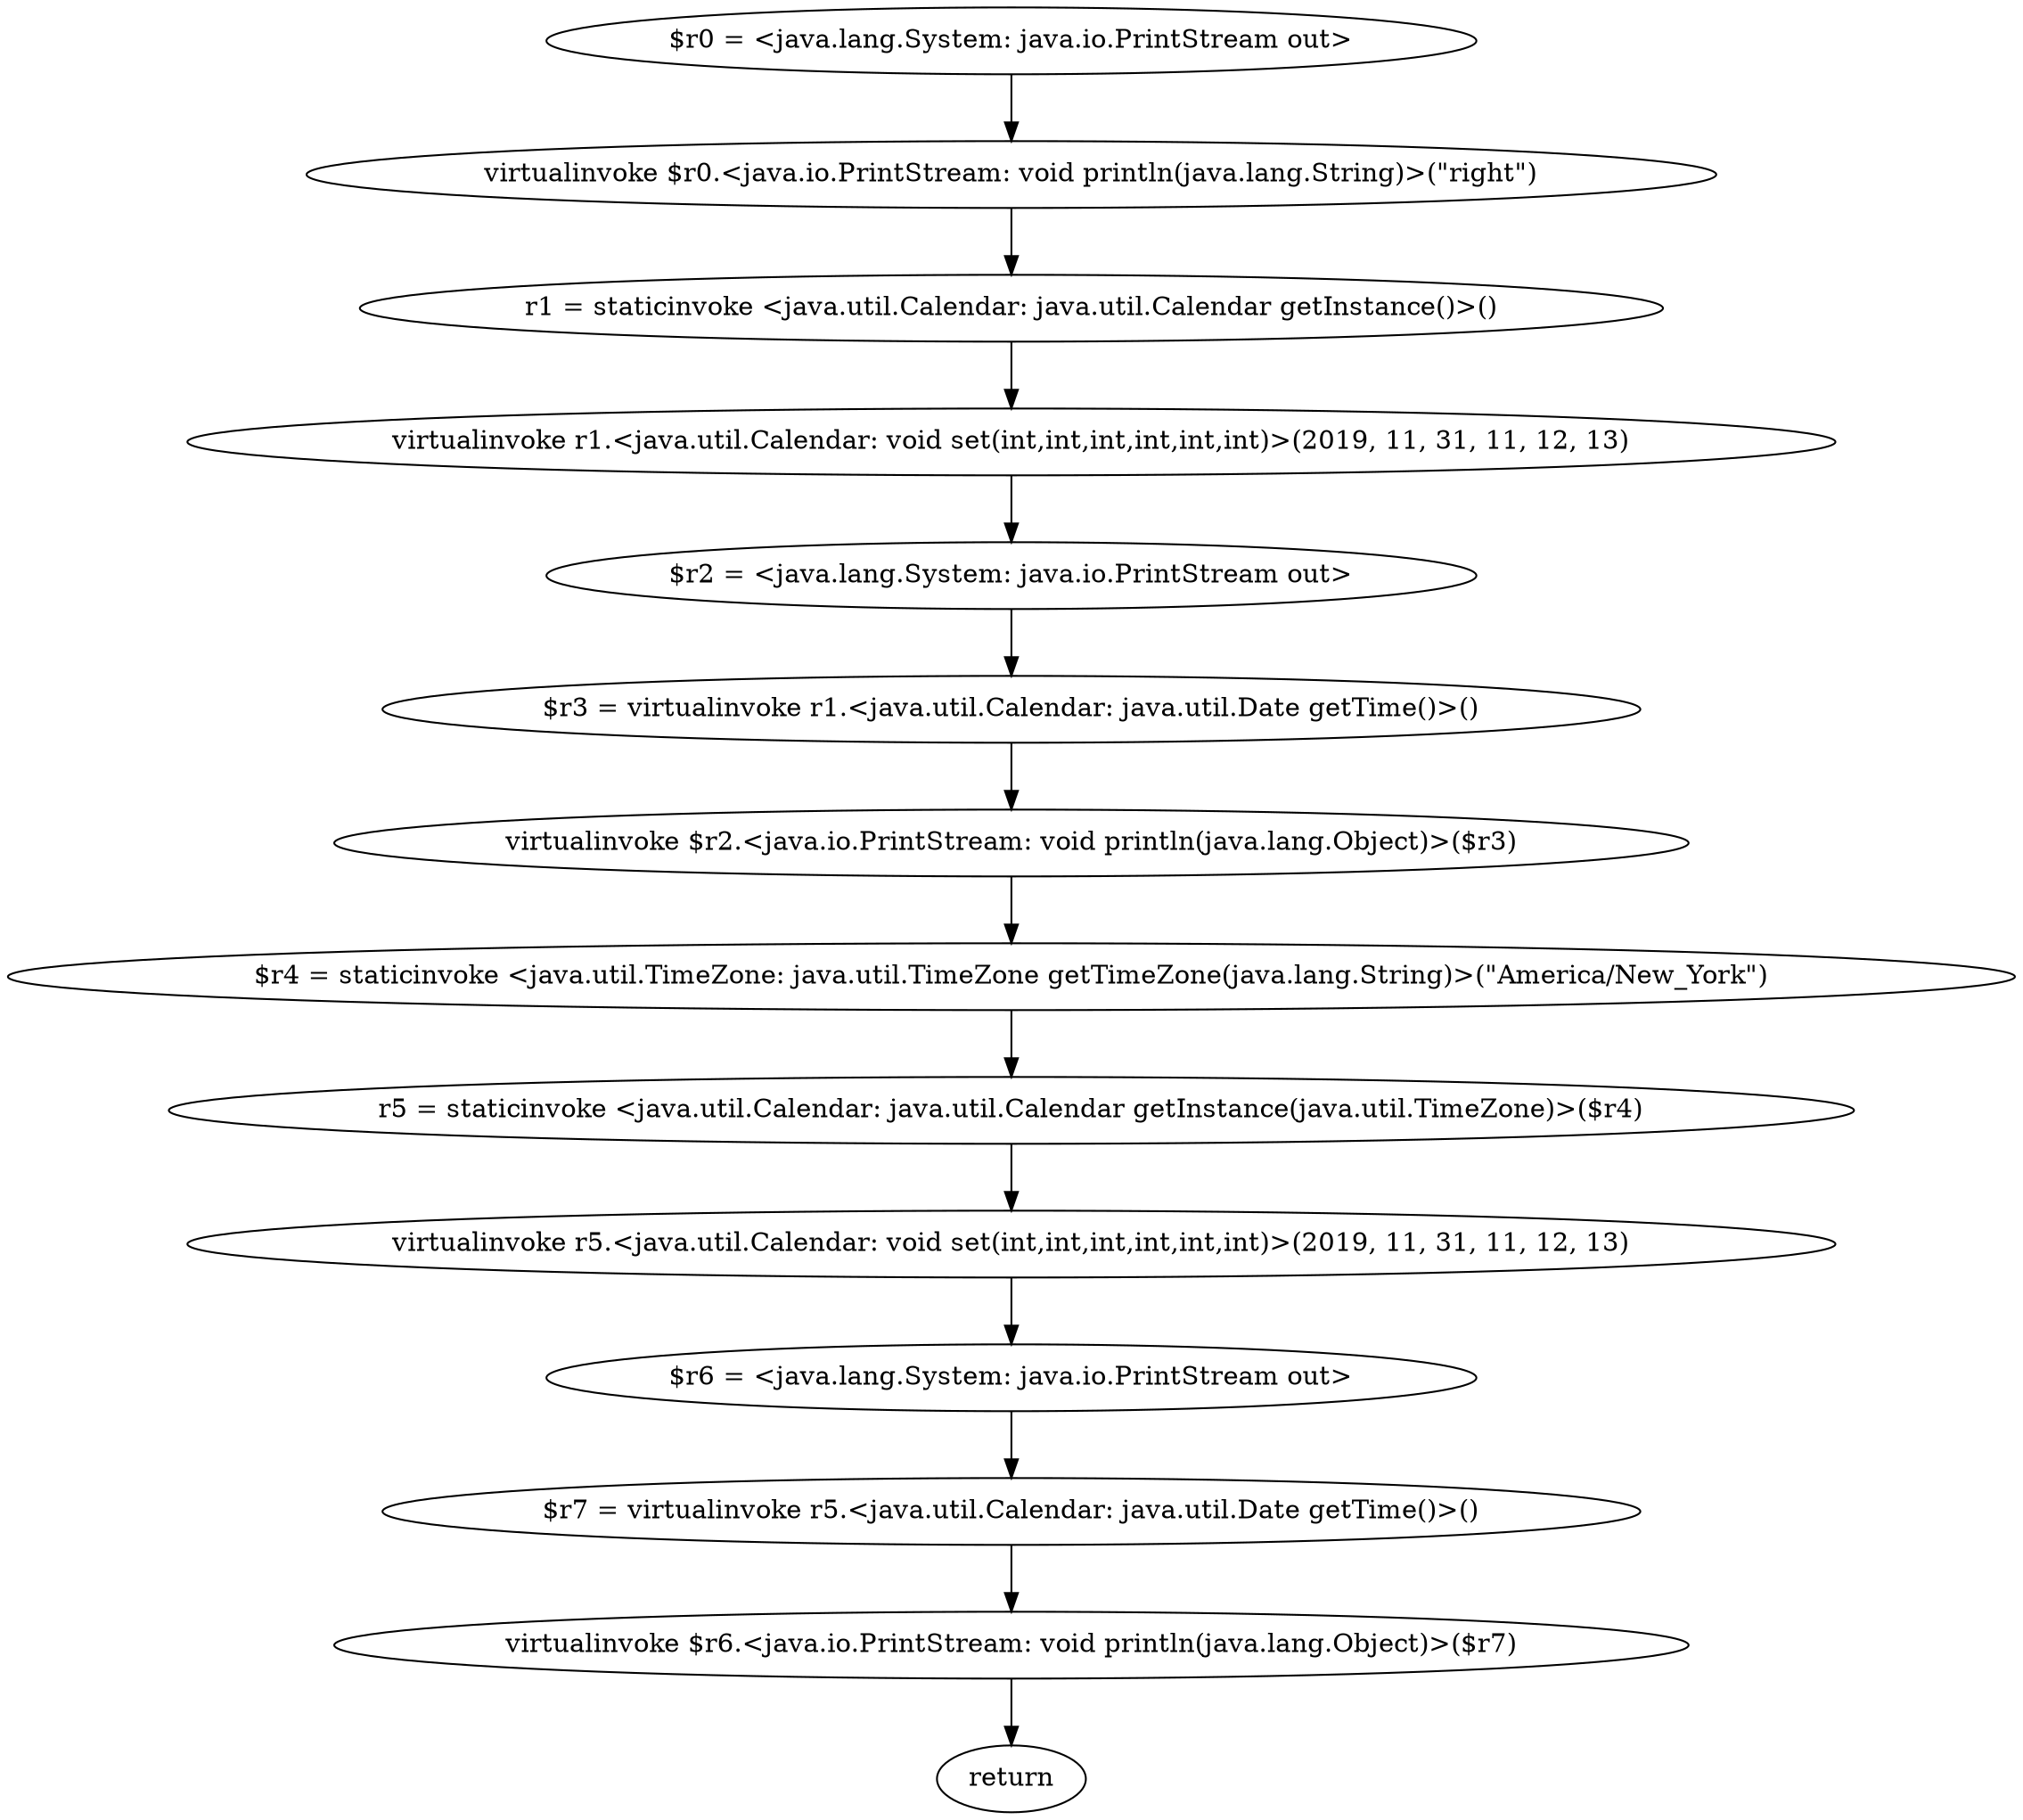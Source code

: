 digraph "unitGraph" {
    "$r0 = <java.lang.System: java.io.PrintStream out>"
    "virtualinvoke $r0.<java.io.PrintStream: void println(java.lang.String)>(\"right\")"
    "r1 = staticinvoke <java.util.Calendar: java.util.Calendar getInstance()>()"
    "virtualinvoke r1.<java.util.Calendar: void set(int,int,int,int,int,int)>(2019, 11, 31, 11, 12, 13)"
    "$r2 = <java.lang.System: java.io.PrintStream out>"
    "$r3 = virtualinvoke r1.<java.util.Calendar: java.util.Date getTime()>()"
    "virtualinvoke $r2.<java.io.PrintStream: void println(java.lang.Object)>($r3)"
    "$r4 = staticinvoke <java.util.TimeZone: java.util.TimeZone getTimeZone(java.lang.String)>(\"America/New_York\")"
    "r5 = staticinvoke <java.util.Calendar: java.util.Calendar getInstance(java.util.TimeZone)>($r4)"
    "virtualinvoke r5.<java.util.Calendar: void set(int,int,int,int,int,int)>(2019, 11, 31, 11, 12, 13)"
    "$r6 = <java.lang.System: java.io.PrintStream out>"
    "$r7 = virtualinvoke r5.<java.util.Calendar: java.util.Date getTime()>()"
    "virtualinvoke $r6.<java.io.PrintStream: void println(java.lang.Object)>($r7)"
    "return"
    "$r0 = <java.lang.System: java.io.PrintStream out>"->"virtualinvoke $r0.<java.io.PrintStream: void println(java.lang.String)>(\"right\")";
    "virtualinvoke $r0.<java.io.PrintStream: void println(java.lang.String)>(\"right\")"->"r1 = staticinvoke <java.util.Calendar: java.util.Calendar getInstance()>()";
    "r1 = staticinvoke <java.util.Calendar: java.util.Calendar getInstance()>()"->"virtualinvoke r1.<java.util.Calendar: void set(int,int,int,int,int,int)>(2019, 11, 31, 11, 12, 13)";
    "virtualinvoke r1.<java.util.Calendar: void set(int,int,int,int,int,int)>(2019, 11, 31, 11, 12, 13)"->"$r2 = <java.lang.System: java.io.PrintStream out>";
    "$r2 = <java.lang.System: java.io.PrintStream out>"->"$r3 = virtualinvoke r1.<java.util.Calendar: java.util.Date getTime()>()";
    "$r3 = virtualinvoke r1.<java.util.Calendar: java.util.Date getTime()>()"->"virtualinvoke $r2.<java.io.PrintStream: void println(java.lang.Object)>($r3)";
    "virtualinvoke $r2.<java.io.PrintStream: void println(java.lang.Object)>($r3)"->"$r4 = staticinvoke <java.util.TimeZone: java.util.TimeZone getTimeZone(java.lang.String)>(\"America/New_York\")";
    "$r4 = staticinvoke <java.util.TimeZone: java.util.TimeZone getTimeZone(java.lang.String)>(\"America/New_York\")"->"r5 = staticinvoke <java.util.Calendar: java.util.Calendar getInstance(java.util.TimeZone)>($r4)";
    "r5 = staticinvoke <java.util.Calendar: java.util.Calendar getInstance(java.util.TimeZone)>($r4)"->"virtualinvoke r5.<java.util.Calendar: void set(int,int,int,int,int,int)>(2019, 11, 31, 11, 12, 13)";
    "virtualinvoke r5.<java.util.Calendar: void set(int,int,int,int,int,int)>(2019, 11, 31, 11, 12, 13)"->"$r6 = <java.lang.System: java.io.PrintStream out>";
    "$r6 = <java.lang.System: java.io.PrintStream out>"->"$r7 = virtualinvoke r5.<java.util.Calendar: java.util.Date getTime()>()";
    "$r7 = virtualinvoke r5.<java.util.Calendar: java.util.Date getTime()>()"->"virtualinvoke $r6.<java.io.PrintStream: void println(java.lang.Object)>($r7)";
    "virtualinvoke $r6.<java.io.PrintStream: void println(java.lang.Object)>($r7)"->"return";
}
